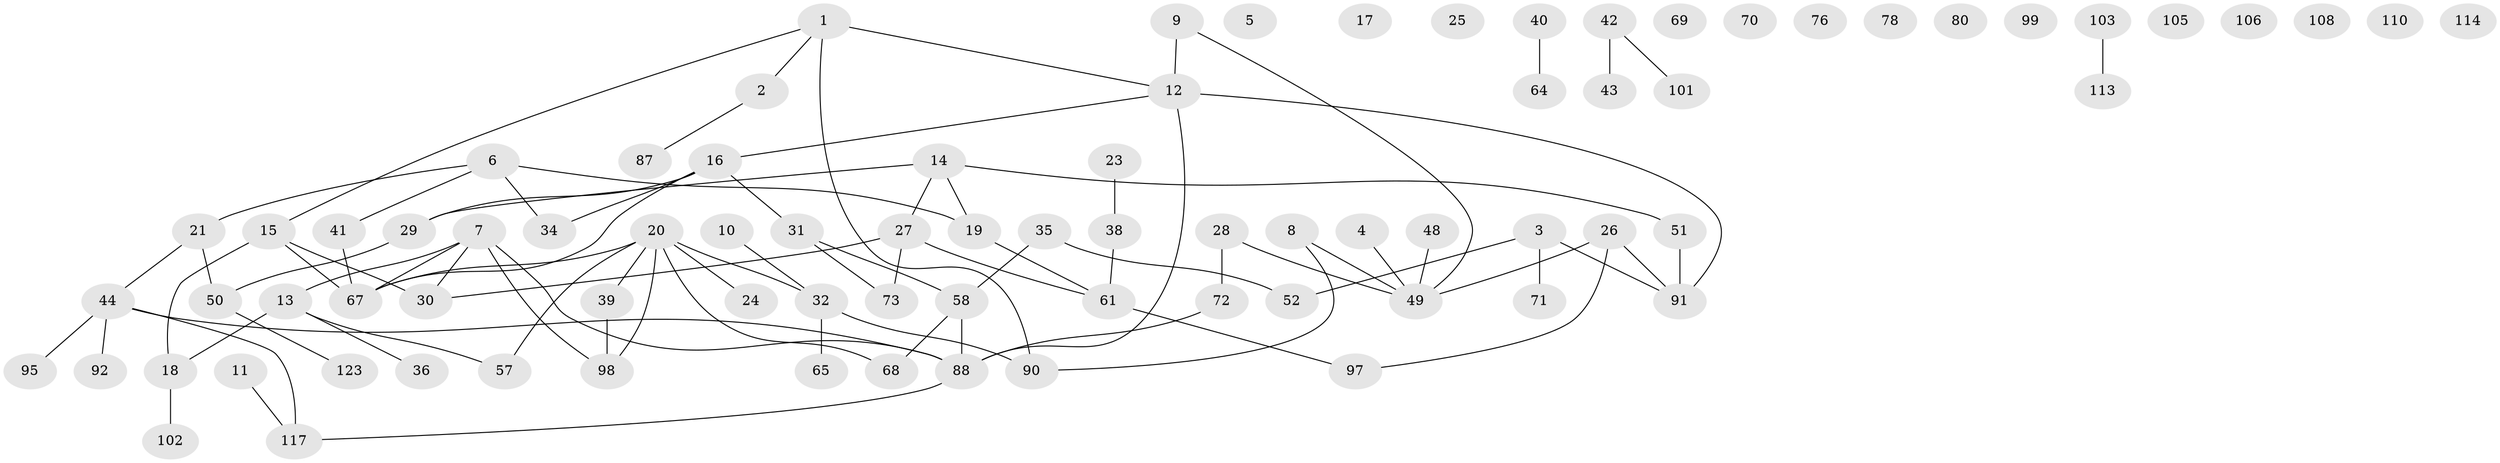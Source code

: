// Generated by graph-tools (version 1.1) at 2025/23/03/03/25 07:23:25]
// undirected, 81 vertices, 87 edges
graph export_dot {
graph [start="1"]
  node [color=gray90,style=filled];
  1 [super="+79"];
  2;
  3;
  4 [super="+111"];
  5 [super="+112"];
  6 [super="+33"];
  7 [super="+93"];
  8;
  9;
  10;
  11 [super="+45"];
  12 [super="+82"];
  13 [super="+56"];
  14 [super="+63"];
  15 [super="+46"];
  16 [super="+37"];
  17 [super="+66"];
  18 [super="+53"];
  19 [super="+62"];
  20 [super="+22"];
  21 [super="+83"];
  23;
  24;
  25;
  26 [super="+96"];
  27 [super="+60"];
  28 [super="+81"];
  29 [super="+77"];
  30 [super="+89"];
  31;
  32 [super="+104"];
  34;
  35 [super="+121"];
  36;
  38 [super="+55"];
  39 [super="+47"];
  40;
  41 [super="+86"];
  42 [super="+54"];
  43;
  44 [super="+75"];
  48 [super="+59"];
  49 [super="+120"];
  50;
  51 [super="+124"];
  52;
  57;
  58 [super="+85"];
  61 [super="+74"];
  64;
  65;
  67 [super="+84"];
  68 [super="+119"];
  69;
  70 [super="+107"];
  71;
  72;
  73 [super="+100"];
  76;
  78 [super="+115"];
  80;
  87;
  88 [super="+109"];
  90 [super="+122"];
  91 [super="+94"];
  92;
  95;
  97;
  98 [super="+116"];
  99;
  101;
  102;
  103;
  105;
  106;
  108;
  110;
  113;
  114;
  117 [super="+118"];
  123;
  1 -- 2;
  1 -- 15;
  1 -- 90;
  1 -- 12;
  2 -- 87;
  3 -- 52;
  3 -- 71;
  3 -- 91;
  4 -- 49;
  6 -- 34;
  6 -- 19;
  6 -- 21;
  6 -- 41;
  7 -- 98;
  7 -- 88;
  7 -- 13;
  7 -- 67;
  7 -- 30;
  8 -- 49;
  8 -- 90;
  9 -- 12;
  9 -- 49;
  10 -- 32;
  11 -- 117;
  12 -- 91 [weight=2];
  12 -- 88;
  12 -- 16;
  13 -- 18;
  13 -- 36;
  13 -- 57;
  14 -- 27;
  14 -- 29;
  14 -- 51;
  14 -- 19;
  15 -- 18;
  15 -- 67;
  15 -- 30;
  16 -- 29;
  16 -- 31;
  16 -- 34;
  16 -- 67;
  18 -- 102;
  19 -- 61;
  20 -- 24;
  20 -- 32;
  20 -- 39;
  20 -- 98;
  20 -- 57;
  20 -- 68;
  20 -- 67;
  21 -- 50;
  21 -- 44;
  23 -- 38;
  26 -- 97;
  26 -- 49;
  26 -- 91;
  27 -- 73;
  27 -- 61;
  27 -- 30;
  28 -- 49;
  28 -- 72;
  29 -- 50;
  31 -- 73;
  31 -- 58;
  32 -- 65;
  32 -- 90;
  35 -- 52;
  35 -- 58;
  38 -- 61;
  39 -- 98;
  40 -- 64;
  41 -- 67;
  42 -- 43;
  42 -- 101;
  44 -- 88;
  44 -- 92;
  44 -- 117;
  44 -- 95;
  48 -- 49;
  50 -- 123;
  51 -- 91;
  58 -- 68;
  58 -- 88 [weight=2];
  61 -- 97;
  72 -- 88;
  88 -- 117;
  103 -- 113;
}
